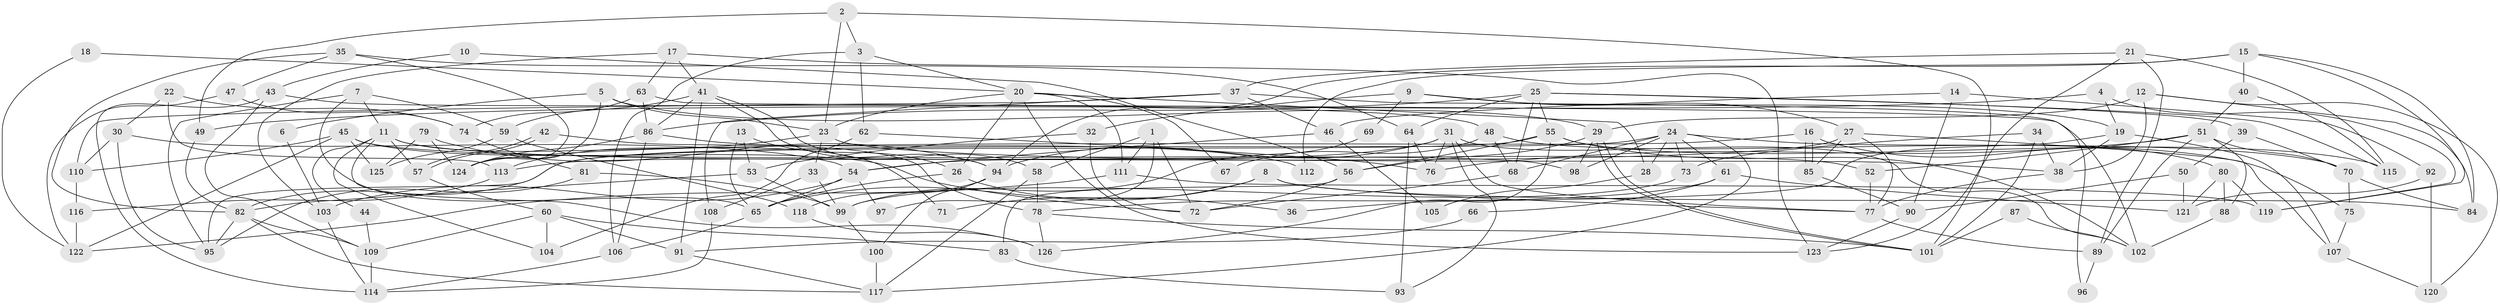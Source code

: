// Generated by graph-tools (version 1.1) at 2025/50/03/09/25 03:50:08]
// undirected, 126 vertices, 252 edges
graph export_dot {
graph [start="1"]
  node [color=gray90,style=filled];
  1;
  2;
  3;
  4;
  5;
  6;
  7;
  8;
  9;
  10;
  11;
  12;
  13;
  14;
  15;
  16;
  17;
  18;
  19;
  20;
  21;
  22;
  23;
  24;
  25;
  26;
  27;
  28;
  29;
  30;
  31;
  32;
  33;
  34;
  35;
  36;
  37;
  38;
  39;
  40;
  41;
  42;
  43;
  44;
  45;
  46;
  47;
  48;
  49;
  50;
  51;
  52;
  53;
  54;
  55;
  56;
  57;
  58;
  59;
  60;
  61;
  62;
  63;
  64;
  65;
  66;
  67;
  68;
  69;
  70;
  71;
  72;
  73;
  74;
  75;
  76;
  77;
  78;
  79;
  80;
  81;
  82;
  83;
  84;
  85;
  86;
  87;
  88;
  89;
  90;
  91;
  92;
  93;
  94;
  95;
  96;
  97;
  98;
  99;
  100;
  101;
  102;
  103;
  104;
  105;
  106;
  107;
  108;
  109;
  110;
  111;
  112;
  113;
  114;
  115;
  116;
  117;
  118;
  119;
  120;
  121;
  122;
  123;
  124;
  125;
  126;
  1 -- 58;
  1 -- 72;
  1 -- 97;
  1 -- 111;
  2 -- 23;
  2 -- 101;
  2 -- 3;
  2 -- 49;
  3 -- 20;
  3 -- 62;
  3 -- 106;
  4 -- 49;
  4 -- 119;
  4 -- 19;
  5 -- 23;
  5 -- 124;
  5 -- 6;
  5 -- 29;
  6 -- 103;
  7 -- 95;
  7 -- 65;
  7 -- 11;
  7 -- 59;
  8 -- 77;
  8 -- 84;
  8 -- 65;
  8 -- 71;
  9 -- 27;
  9 -- 19;
  9 -- 32;
  9 -- 69;
  10 -- 56;
  10 -- 43;
  11 -- 52;
  11 -- 44;
  11 -- 57;
  11 -- 71;
  11 -- 104;
  11 -- 126;
  12 -- 29;
  12 -- 38;
  12 -- 84;
  12 -- 120;
  13 -- 65;
  13 -- 53;
  13 -- 26;
  14 -- 46;
  14 -- 90;
  14 -- 92;
  15 -- 94;
  15 -- 84;
  15 -- 40;
  15 -- 112;
  15 -- 119;
  16 -- 85;
  16 -- 85;
  16 -- 80;
  16 -- 124;
  17 -- 41;
  17 -- 63;
  17 -- 103;
  17 -- 123;
  18 -- 20;
  18 -- 122;
  19 -- 38;
  19 -- 36;
  19 -- 107;
  20 -- 26;
  20 -- 123;
  20 -- 23;
  20 -- 28;
  20 -- 67;
  20 -- 111;
  21 -- 115;
  21 -- 123;
  21 -- 37;
  21 -- 89;
  22 -- 74;
  22 -- 113;
  22 -- 30;
  23 -- 33;
  23 -- 38;
  23 -- 113;
  24 -- 117;
  24 -- 95;
  24 -- 28;
  24 -- 61;
  24 -- 68;
  24 -- 70;
  24 -- 73;
  24 -- 98;
  25 -- 64;
  25 -- 86;
  25 -- 39;
  25 -- 55;
  25 -- 68;
  25 -- 115;
  26 -- 65;
  26 -- 36;
  27 -- 77;
  27 -- 113;
  27 -- 85;
  27 -- 107;
  28 -- 105;
  29 -- 101;
  29 -- 101;
  29 -- 56;
  29 -- 98;
  30 -- 54;
  30 -- 95;
  30 -- 110;
  31 -- 102;
  31 -- 76;
  31 -- 54;
  31 -- 77;
  31 -- 93;
  31 -- 94;
  32 -- 72;
  32 -- 53;
  33 -- 99;
  33 -- 108;
  34 -- 101;
  34 -- 73;
  34 -- 38;
  35 -- 82;
  35 -- 124;
  35 -- 47;
  35 -- 64;
  37 -- 110;
  37 -- 46;
  37 -- 96;
  37 -- 108;
  38 -- 77;
  39 -- 70;
  39 -- 50;
  40 -- 51;
  40 -- 115;
  41 -- 94;
  41 -- 59;
  41 -- 58;
  41 -- 86;
  41 -- 91;
  42 -- 57;
  42 -- 57;
  42 -- 78;
  43 -- 48;
  43 -- 109;
  43 -- 114;
  44 -- 109;
  45 -- 72;
  45 -- 98;
  45 -- 110;
  45 -- 122;
  45 -- 125;
  46 -- 54;
  46 -- 105;
  47 -- 122;
  47 -- 74;
  48 -- 68;
  48 -- 75;
  48 -- 67;
  49 -- 82;
  50 -- 121;
  50 -- 90;
  51 -- 76;
  51 -- 89;
  51 -- 52;
  51 -- 70;
  51 -- 88;
  52 -- 77;
  53 -- 99;
  53 -- 82;
  54 -- 65;
  54 -- 97;
  54 -- 103;
  55 -- 115;
  55 -- 56;
  55 -- 82;
  55 -- 102;
  55 -- 126;
  56 -- 72;
  56 -- 83;
  57 -- 60;
  58 -- 117;
  58 -- 78;
  59 -- 125;
  59 -- 118;
  60 -- 109;
  60 -- 83;
  60 -- 91;
  60 -- 104;
  61 -- 78;
  61 -- 66;
  61 -- 121;
  62 -- 104;
  62 -- 76;
  63 -- 86;
  63 -- 102;
  63 -- 74;
  64 -- 93;
  64 -- 76;
  65 -- 106;
  66 -- 91;
  68 -- 72;
  69 -- 99;
  70 -- 75;
  70 -- 84;
  73 -- 99;
  74 -- 81;
  75 -- 107;
  77 -- 89;
  78 -- 126;
  78 -- 101;
  79 -- 124;
  79 -- 94;
  79 -- 125;
  80 -- 121;
  80 -- 119;
  80 -- 88;
  81 -- 95;
  81 -- 99;
  82 -- 95;
  82 -- 109;
  82 -- 117;
  83 -- 93;
  85 -- 90;
  86 -- 106;
  86 -- 112;
  86 -- 124;
  87 -- 101;
  87 -- 102;
  88 -- 102;
  89 -- 96;
  90 -- 123;
  91 -- 117;
  92 -- 120;
  92 -- 121;
  94 -- 118;
  94 -- 100;
  99 -- 100;
  100 -- 117;
  103 -- 114;
  106 -- 114;
  107 -- 120;
  108 -- 114;
  109 -- 114;
  110 -- 116;
  111 -- 119;
  111 -- 122;
  113 -- 116;
  116 -- 122;
  118 -- 126;
}
